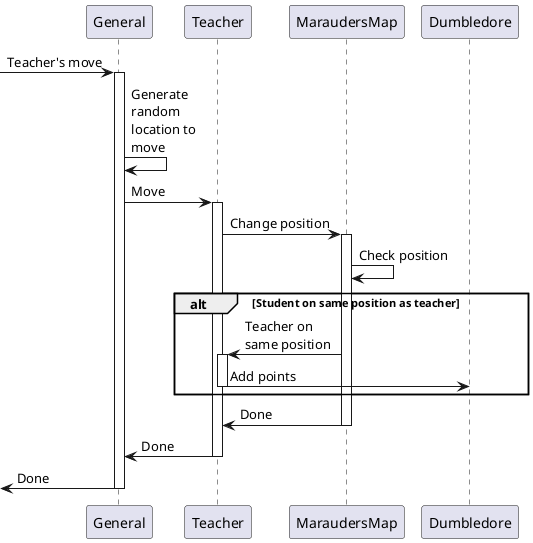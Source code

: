 @startuml
'https://plantuml.com/sequence-diagram

skinparam maxMessageSize 100
'autonumber


[-> General: Teacher's move
activate General
General -> General: Generate random location to move

General -> Teacher: Move
activate Teacher
Teacher -> MaraudersMap: Change position
activate MaraudersMap
MaraudersMap -> MaraudersMap: Check position

alt Student on same position as teacher
         MaraudersMap -> Teacher: Teacher on same position
         activate Teacher
         Teacher -> Dumbledore: Add points
         deactivate Teacher
end
MaraudersMap -> Teacher: Done
deactivate MaraudersMap
Teacher -> General: Done
deactivate Teacher
<- General: Done
deactivate General
@enduml